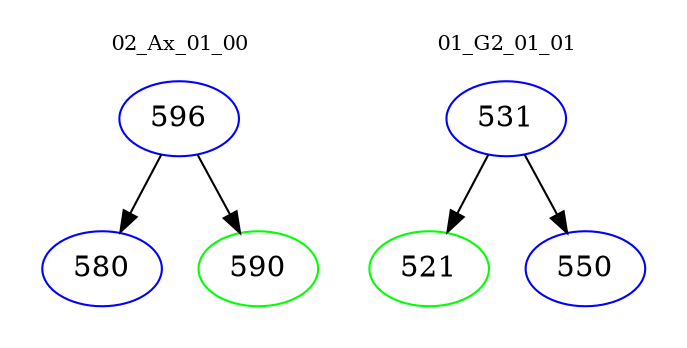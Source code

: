 digraph{
subgraph cluster_0 {
color = white
label = "02_Ax_01_00";
fontsize=10;
T0_596 [label="596", color="blue"]
T0_596 -> T0_580 [color="black"]
T0_580 [label="580", color="blue"]
T0_596 -> T0_590 [color="black"]
T0_590 [label="590", color="green"]
}
subgraph cluster_1 {
color = white
label = "01_G2_01_01";
fontsize=10;
T1_531 [label="531", color="blue"]
T1_531 -> T1_521 [color="black"]
T1_521 [label="521", color="green"]
T1_531 -> T1_550 [color="black"]
T1_550 [label="550", color="blue"]
}
}
